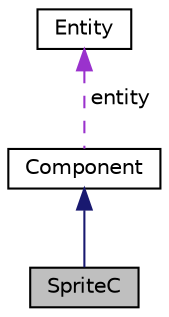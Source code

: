 digraph "SpriteC"
{
 // LATEX_PDF_SIZE
  edge [fontname="Helvetica",fontsize="10",labelfontname="Helvetica",labelfontsize="10"];
  node [fontname="Helvetica",fontsize="10",shape=record];
  Node1 [label="SpriteC",height=0.2,width=0.4,color="black", fillcolor="grey75", style="filled", fontcolor="black",tooltip=" "];
  Node2 -> Node1 [dir="back",color="midnightblue",fontsize="10",style="solid",fontname="Helvetica"];
  Node2 [label="Component",height=0.2,width=0.4,color="black", fillcolor="white", style="filled",URL="$class_component.html",tooltip=" "];
  Node3 -> Node2 [dir="back",color="darkorchid3",fontsize="10",style="dashed",label=" entity" ,fontname="Helvetica"];
  Node3 [label="Entity",height=0.2,width=0.4,color="black", fillcolor="white", style="filled",URL="$class_entity.html",tooltip=" "];
}
